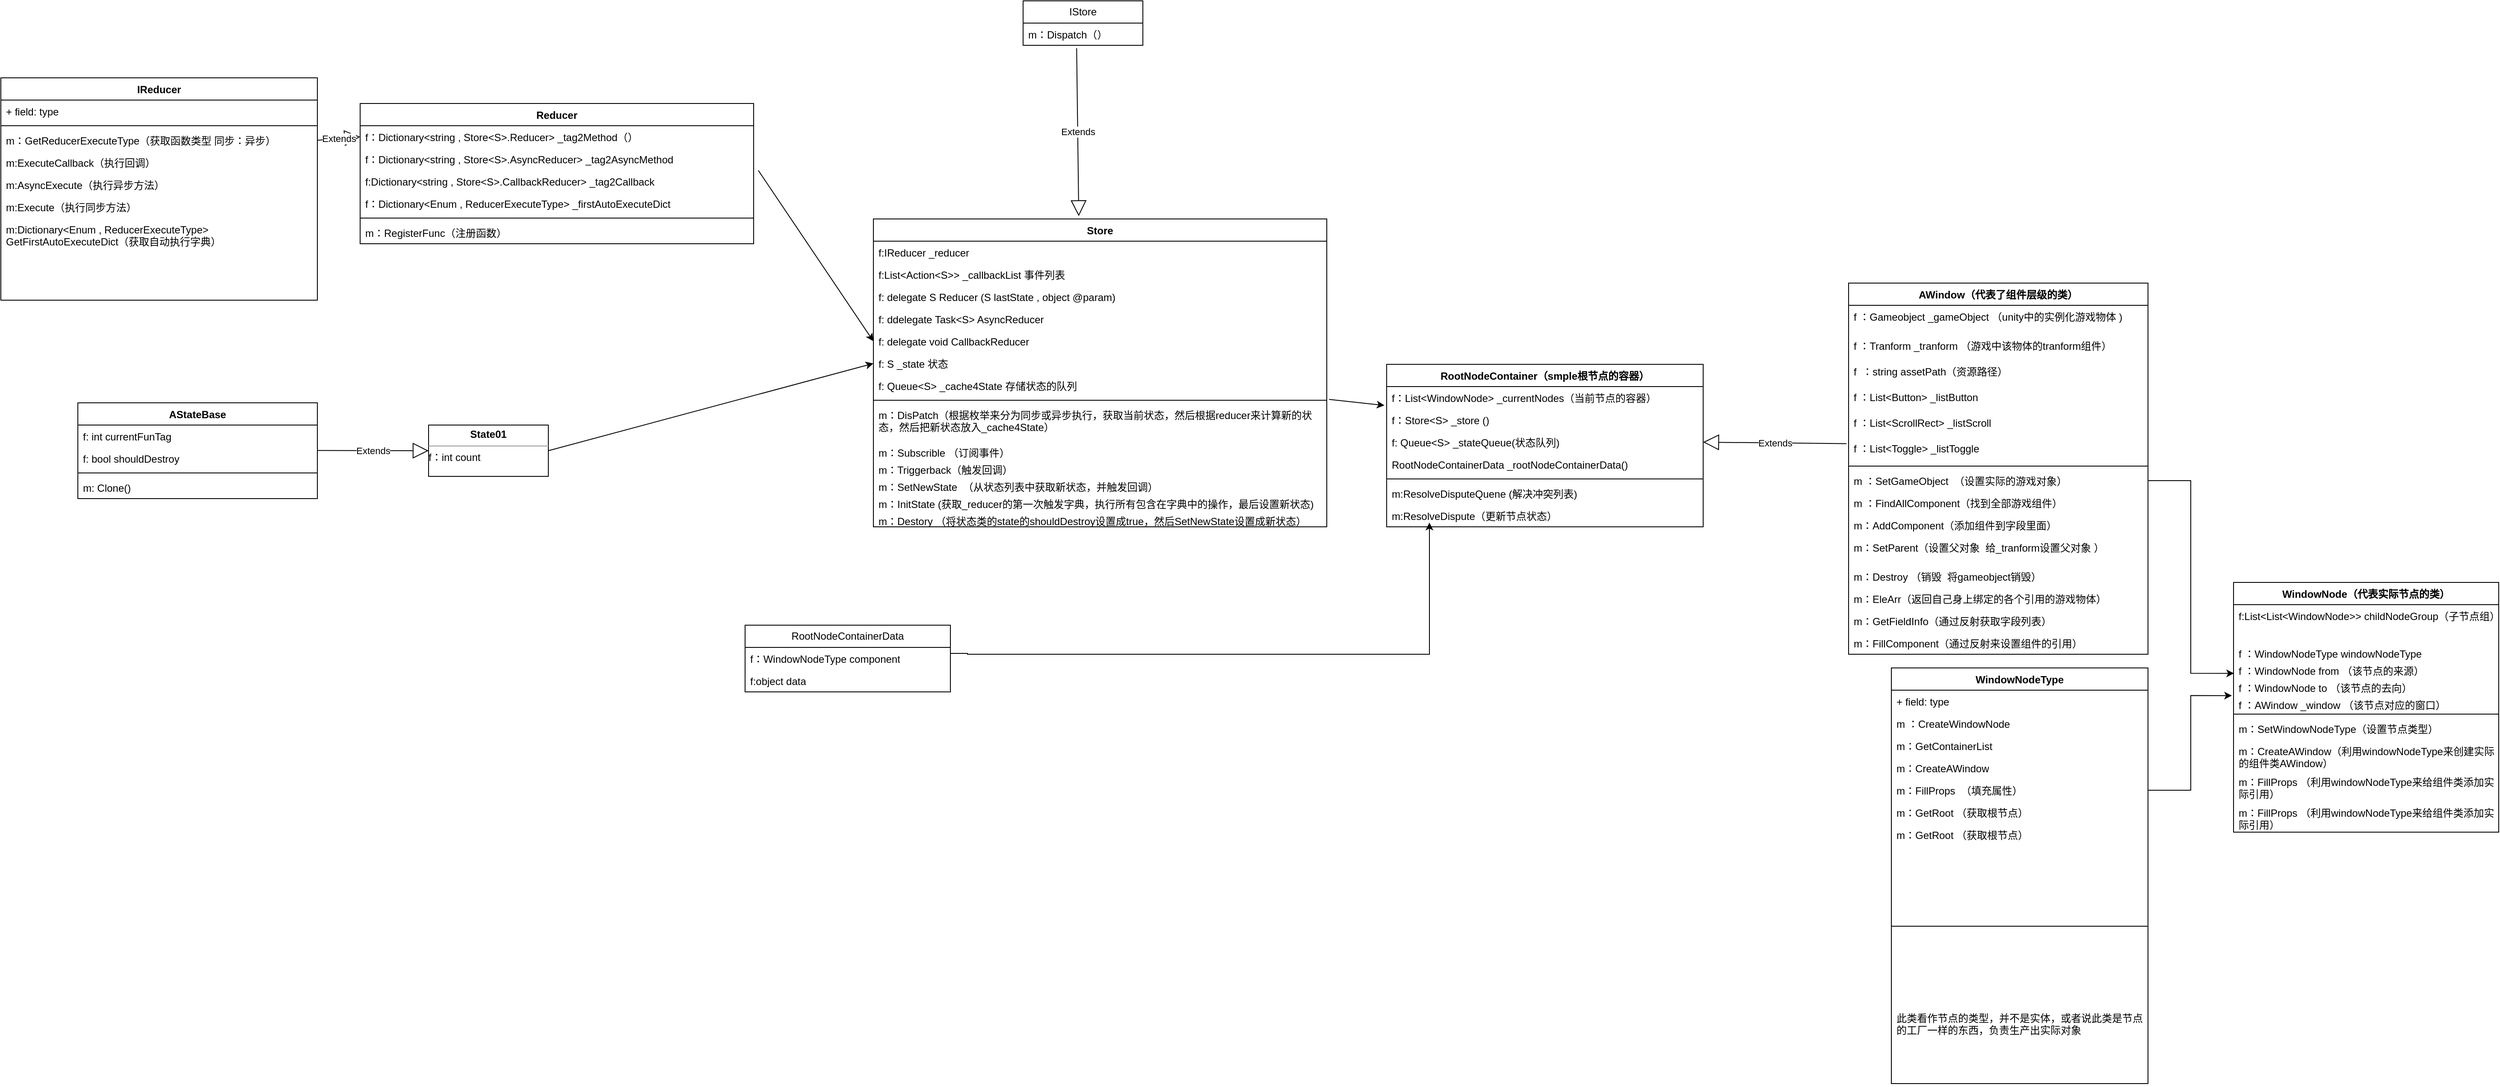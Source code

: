 <mxfile version="21.6.8" type="device">
  <diagram id="C5RBs43oDa-KdzZeNtuy" name="Page-1">
    <mxGraphModel dx="6141" dy="2760" grid="1" gridSize="10" guides="1" tooltips="1" connect="1" arrows="1" fold="1" page="1" pageScale="1" pageWidth="827" pageHeight="1169" math="0" shadow="0">
      <root>
        <mxCell id="WIyWlLk6GJQsqaUBKTNV-0" />
        <mxCell id="WIyWlLk6GJQsqaUBKTNV-1" parent="WIyWlLk6GJQsqaUBKTNV-0" />
        <mxCell id="ve1UvFn8xcsSlFiXggbr-10" value="WindowNodeType" style="swimlane;fontStyle=1;align=center;verticalAlign=top;childLayout=stackLayout;horizontal=1;startSize=26;horizontalStack=0;resizeParent=1;resizeParentMax=0;resizeLast=0;collapsible=1;marginBottom=0;whiteSpace=wrap;html=1;" parent="WIyWlLk6GJQsqaUBKTNV-1" vertex="1">
          <mxGeometry x="390" y="940" width="300" height="486" as="geometry" />
        </mxCell>
        <mxCell id="ve1UvFn8xcsSlFiXggbr-11" value="+ field: type" style="text;strokeColor=none;fillColor=none;align=left;verticalAlign=top;spacingLeft=4;spacingRight=4;overflow=hidden;rotatable=0;points=[[0,0.5],[1,0.5]];portConstraint=eastwest;whiteSpace=wrap;html=1;" parent="ve1UvFn8xcsSlFiXggbr-10" vertex="1">
          <mxGeometry y="26" width="300" height="26" as="geometry" />
        </mxCell>
        <mxCell id="ve1UvFn8xcsSlFiXggbr-13" value="m ：CreateWindowNode" style="text;strokeColor=none;fillColor=none;align=left;verticalAlign=top;spacingLeft=4;spacingRight=4;overflow=hidden;rotatable=0;points=[[0,0.5],[1,0.5]];portConstraint=eastwest;whiteSpace=wrap;html=1;" parent="ve1UvFn8xcsSlFiXggbr-10" vertex="1">
          <mxGeometry y="52" width="300" height="26" as="geometry" />
        </mxCell>
        <mxCell id="ve1UvFn8xcsSlFiXggbr-14" value="m：GetContainerList" style="text;strokeColor=none;fillColor=none;align=left;verticalAlign=top;spacingLeft=4;spacingRight=4;overflow=hidden;rotatable=0;points=[[0,0.5],[1,0.5]];portConstraint=eastwest;whiteSpace=wrap;html=1;" parent="ve1UvFn8xcsSlFiXggbr-10" vertex="1">
          <mxGeometry y="78" width="300" height="26" as="geometry" />
        </mxCell>
        <mxCell id="ve1UvFn8xcsSlFiXggbr-15" value="m：CreateAWindow" style="text;strokeColor=none;fillColor=none;align=left;verticalAlign=top;spacingLeft=4;spacingRight=4;overflow=hidden;rotatable=0;points=[[0,0.5],[1,0.5]];portConstraint=eastwest;whiteSpace=wrap;html=1;" parent="ve1UvFn8xcsSlFiXggbr-10" vertex="1">
          <mxGeometry y="104" width="300" height="26" as="geometry" />
        </mxCell>
        <mxCell id="ve1UvFn8xcsSlFiXggbr-16" value="m：FillProps&amp;nbsp; （填充属性）" style="text;strokeColor=none;fillColor=none;align=left;verticalAlign=top;spacingLeft=4;spacingRight=4;overflow=hidden;rotatable=0;points=[[0,0.5],[1,0.5]];portConstraint=eastwest;whiteSpace=wrap;html=1;" parent="ve1UvFn8xcsSlFiXggbr-10" vertex="1">
          <mxGeometry y="130" width="300" height="26" as="geometry" />
        </mxCell>
        <mxCell id="ve1UvFn8xcsSlFiXggbr-17" value="m：GetRoot （获取根节点）" style="text;strokeColor=none;fillColor=none;align=left;verticalAlign=top;spacingLeft=4;spacingRight=4;overflow=hidden;rotatable=0;points=[[0,0.5],[1,0.5]];portConstraint=eastwest;whiteSpace=wrap;html=1;" parent="ve1UvFn8xcsSlFiXggbr-10" vertex="1">
          <mxGeometry y="156" width="300" height="26" as="geometry" />
        </mxCell>
        <mxCell id="ve1UvFn8xcsSlFiXggbr-51" value="m：GetRoot （获取根节点）" style="text;strokeColor=none;fillColor=none;align=left;verticalAlign=top;spacingLeft=4;spacingRight=4;overflow=hidden;rotatable=0;points=[[0,0.5],[1,0.5]];portConstraint=eastwest;whiteSpace=wrap;html=1;" parent="ve1UvFn8xcsSlFiXggbr-10" vertex="1">
          <mxGeometry y="182" width="300" height="26" as="geometry" />
        </mxCell>
        <mxCell id="ve1UvFn8xcsSlFiXggbr-12" value="" style="line;strokeWidth=1;fillColor=none;align=left;verticalAlign=middle;spacingTop=-1;spacingLeft=3;spacingRight=3;rotatable=0;labelPosition=right;points=[];portConstraint=eastwest;strokeColor=inherit;" parent="ve1UvFn8xcsSlFiXggbr-10" vertex="1">
          <mxGeometry y="208" width="300" height="188" as="geometry" />
        </mxCell>
        <mxCell id="ve1UvFn8xcsSlFiXggbr-38" value="此类看作节点的类型，并不是实体，或者说此类是节点的工厂一样的东西，负责生产出实际对象" style="text;strokeColor=none;fillColor=none;align=left;verticalAlign=top;spacingLeft=4;spacingRight=4;overflow=hidden;rotatable=0;points=[[0,0.5],[1,0.5]];portConstraint=eastwest;whiteSpace=wrap;html=1;" parent="ve1UvFn8xcsSlFiXggbr-10" vertex="1">
          <mxGeometry y="396" width="300" height="90" as="geometry" />
        </mxCell>
        <mxCell id="ve1UvFn8xcsSlFiXggbr-18" value="AWindow（代表了组件层级的类）" style="swimlane;fontStyle=1;align=center;verticalAlign=top;childLayout=stackLayout;horizontal=1;startSize=26;horizontalStack=0;resizeParent=1;resizeParentMax=0;resizeLast=0;collapsible=1;marginBottom=0;whiteSpace=wrap;html=1;" parent="WIyWlLk6GJQsqaUBKTNV-1" vertex="1">
          <mxGeometry x="340" y="490" width="350" height="434" as="geometry" />
        </mxCell>
        <mxCell id="ve1UvFn8xcsSlFiXggbr-19" value="f ：Gameobject _gameObject （unity中的实例化游戏物体 )" style="text;strokeColor=none;fillColor=none;align=left;verticalAlign=top;spacingLeft=4;spacingRight=4;overflow=hidden;rotatable=0;points=[[0,0.5],[1,0.5]];portConstraint=eastwest;whiteSpace=wrap;html=1;" parent="ve1UvFn8xcsSlFiXggbr-18" vertex="1">
          <mxGeometry y="26" width="350" height="34" as="geometry" />
        </mxCell>
        <mxCell id="ve1UvFn8xcsSlFiXggbr-25" value="f ：Tranform _tranform （游戏中该物体的tranform组件）" style="text;strokeColor=none;fillColor=none;align=left;verticalAlign=top;spacingLeft=4;spacingRight=4;overflow=hidden;rotatable=0;points=[[0,0.5],[1,0.5]];portConstraint=eastwest;whiteSpace=wrap;html=1;" parent="ve1UvFn8xcsSlFiXggbr-18" vertex="1">
          <mxGeometry y="60" width="350" height="30" as="geometry" />
        </mxCell>
        <mxCell id="ve1UvFn8xcsSlFiXggbr-27" value="f&amp;nbsp; ：string assetPath（资源路径）" style="text;strokeColor=none;fillColor=none;align=left;verticalAlign=top;spacingLeft=4;spacingRight=4;overflow=hidden;rotatable=0;points=[[0,0.5],[1,0.5]];portConstraint=eastwest;whiteSpace=wrap;html=1;" parent="ve1UvFn8xcsSlFiXggbr-18" vertex="1">
          <mxGeometry y="90" width="350" height="30" as="geometry" />
        </mxCell>
        <mxCell id="ve1UvFn8xcsSlFiXggbr-26" value="f ：List&amp;lt;Button&amp;gt; _listButton&amp;nbsp;" style="text;strokeColor=none;fillColor=none;align=left;verticalAlign=top;spacingLeft=4;spacingRight=4;overflow=hidden;rotatable=0;points=[[0,0.5],[1,0.5]];portConstraint=eastwest;whiteSpace=wrap;html=1;" parent="ve1UvFn8xcsSlFiXggbr-18" vertex="1">
          <mxGeometry y="120" width="350" height="30" as="geometry" />
        </mxCell>
        <mxCell id="ve1UvFn8xcsSlFiXggbr-28" value="f ：List&amp;lt;ScrollRect&amp;gt; _listScroll" style="text;strokeColor=none;fillColor=none;align=left;verticalAlign=top;spacingLeft=4;spacingRight=4;overflow=hidden;rotatable=0;points=[[0,0.5],[1,0.5]];portConstraint=eastwest;whiteSpace=wrap;html=1;" parent="ve1UvFn8xcsSlFiXggbr-18" vertex="1">
          <mxGeometry y="150" width="350" height="30" as="geometry" />
        </mxCell>
        <mxCell id="ve1UvFn8xcsSlFiXggbr-29" value="f ：List&amp;lt;Toggle&amp;gt; _listToggle" style="text;strokeColor=none;fillColor=none;align=left;verticalAlign=top;spacingLeft=4;spacingRight=4;overflow=hidden;rotatable=0;points=[[0,0.5],[1,0.5]];portConstraint=eastwest;whiteSpace=wrap;html=1;" parent="ve1UvFn8xcsSlFiXggbr-18" vertex="1">
          <mxGeometry y="180" width="350" height="30" as="geometry" />
        </mxCell>
        <mxCell id="ve1UvFn8xcsSlFiXggbr-20" value="" style="line;strokeWidth=1;fillColor=none;align=left;verticalAlign=middle;spacingTop=-1;spacingLeft=3;spacingRight=3;rotatable=0;labelPosition=right;points=[];portConstraint=eastwest;strokeColor=inherit;" parent="ve1UvFn8xcsSlFiXggbr-18" vertex="1">
          <mxGeometry y="210" width="350" height="8" as="geometry" />
        </mxCell>
        <mxCell id="ve1UvFn8xcsSlFiXggbr-21" value="m ：SetGameObject&amp;nbsp; （设置实际的游戏对象）" style="text;strokeColor=none;fillColor=none;align=left;verticalAlign=top;spacingLeft=4;spacingRight=4;overflow=hidden;rotatable=0;points=[[0,0.5],[1,0.5]];portConstraint=eastwest;whiteSpace=wrap;html=1;" parent="ve1UvFn8xcsSlFiXggbr-18" vertex="1">
          <mxGeometry y="218" width="350" height="26" as="geometry" />
        </mxCell>
        <mxCell id="ve1UvFn8xcsSlFiXggbr-22" value="m ：FindAllComponent（找到全部游戏组件）" style="text;strokeColor=none;fillColor=none;align=left;verticalAlign=top;spacingLeft=4;spacingRight=4;overflow=hidden;rotatable=0;points=[[0,0.5],[1,0.5]];portConstraint=eastwest;whiteSpace=wrap;html=1;" parent="ve1UvFn8xcsSlFiXggbr-18" vertex="1">
          <mxGeometry y="244" width="350" height="26" as="geometry" />
        </mxCell>
        <mxCell id="ve1UvFn8xcsSlFiXggbr-23" value="m：AddComponent（添加组件到字段里面）" style="text;strokeColor=none;fillColor=none;align=left;verticalAlign=top;spacingLeft=4;spacingRight=4;overflow=hidden;rotatable=0;points=[[0,0.5],[1,0.5]];portConstraint=eastwest;whiteSpace=wrap;html=1;" parent="ve1UvFn8xcsSlFiXggbr-18" vertex="1">
          <mxGeometry y="270" width="350" height="26" as="geometry" />
        </mxCell>
        <mxCell id="ve1UvFn8xcsSlFiXggbr-24" value="m：SetParent（设置父对象&amp;nbsp; 给_tranform设置父对象 ）" style="text;strokeColor=none;fillColor=none;align=left;verticalAlign=top;spacingLeft=4;spacingRight=4;overflow=hidden;rotatable=0;points=[[0,0.5],[1,0.5]];portConstraint=eastwest;whiteSpace=wrap;html=1;" parent="ve1UvFn8xcsSlFiXggbr-18" vertex="1">
          <mxGeometry y="296" width="350" height="34" as="geometry" />
        </mxCell>
        <mxCell id="ve1UvFn8xcsSlFiXggbr-32" value="m：Destroy （销毁&amp;nbsp; 将gameobject销毁）" style="text;strokeColor=none;fillColor=none;align=left;verticalAlign=top;spacingLeft=4;spacingRight=4;overflow=hidden;rotatable=0;points=[[0,0.5],[1,0.5]];portConstraint=eastwest;whiteSpace=wrap;html=1;" parent="ve1UvFn8xcsSlFiXggbr-18" vertex="1">
          <mxGeometry y="330" width="350" height="26" as="geometry" />
        </mxCell>
        <mxCell id="ve1UvFn8xcsSlFiXggbr-35" value="m：EleArr（返回自己身上绑定的各个引用的游戏物体）" style="text;strokeColor=none;fillColor=none;align=left;verticalAlign=top;spacingLeft=4;spacingRight=4;overflow=hidden;rotatable=0;points=[[0,0.5],[1,0.5]];portConstraint=eastwest;whiteSpace=wrap;html=1;" parent="ve1UvFn8xcsSlFiXggbr-18" vertex="1">
          <mxGeometry y="356" width="350" height="26" as="geometry" />
        </mxCell>
        <mxCell id="ve1UvFn8xcsSlFiXggbr-37" value="m：GetFieldInfo（通过反射获取字段列表）" style="text;strokeColor=none;fillColor=none;align=left;verticalAlign=top;spacingLeft=4;spacingRight=4;overflow=hidden;rotatable=0;points=[[0,0.5],[1,0.5]];portConstraint=eastwest;whiteSpace=wrap;html=1;" parent="ve1UvFn8xcsSlFiXggbr-18" vertex="1">
          <mxGeometry y="382" width="350" height="26" as="geometry" />
        </mxCell>
        <mxCell id="ve1UvFn8xcsSlFiXggbr-36" value="m：FillComponent（通过反射来设置组件的引用）" style="text;strokeColor=none;fillColor=none;align=left;verticalAlign=top;spacingLeft=4;spacingRight=4;overflow=hidden;rotatable=0;points=[[0,0.5],[1,0.5]];portConstraint=eastwest;whiteSpace=wrap;html=1;" parent="ve1UvFn8xcsSlFiXggbr-18" vertex="1">
          <mxGeometry y="408" width="350" height="26" as="geometry" />
        </mxCell>
        <mxCell id="ve1UvFn8xcsSlFiXggbr-39" value="WindowNode（代表实际节点的类）" style="swimlane;fontStyle=1;align=center;verticalAlign=top;childLayout=stackLayout;horizontal=1;startSize=26;horizontalStack=0;resizeParent=1;resizeParentMax=0;resizeLast=0;collapsible=1;marginBottom=0;whiteSpace=wrap;html=1;" parent="WIyWlLk6GJQsqaUBKTNV-1" vertex="1">
          <mxGeometry x="790" y="840" width="310" height="292" as="geometry" />
        </mxCell>
        <mxCell id="ve1UvFn8xcsSlFiXggbr-40" value="f:List&amp;lt;List&amp;lt;WindowNode&amp;gt;&amp;gt; childNodeGroup（子节点组）" style="text;strokeColor=none;fillColor=none;align=left;verticalAlign=top;spacingLeft=4;spacingRight=4;overflow=hidden;rotatable=0;points=[[0,0.5],[1,0.5]];portConstraint=eastwest;whiteSpace=wrap;html=1;" parent="ve1UvFn8xcsSlFiXggbr-39" vertex="1">
          <mxGeometry y="26" width="310" height="44" as="geometry" />
        </mxCell>
        <mxCell id="ve1UvFn8xcsSlFiXggbr-43" value="f ：WindowNodeType&amp;nbsp;windowNodeType" style="text;strokeColor=none;fillColor=none;align=left;verticalAlign=top;spacingLeft=4;spacingRight=4;overflow=hidden;rotatable=0;points=[[0,0.5],[1,0.5]];portConstraint=eastwest;whiteSpace=wrap;html=1;" parent="ve1UvFn8xcsSlFiXggbr-39" vertex="1">
          <mxGeometry y="70" width="310" height="20" as="geometry" />
        </mxCell>
        <mxCell id="ve1UvFn8xcsSlFiXggbr-44" value="f ：WindowNode from （该节点的来源）&amp;nbsp;" style="text;strokeColor=none;fillColor=none;align=left;verticalAlign=top;spacingLeft=4;spacingRight=4;overflow=hidden;rotatable=0;points=[[0,0.5],[1,0.5]];portConstraint=eastwest;whiteSpace=wrap;html=1;" parent="ve1UvFn8xcsSlFiXggbr-39" vertex="1">
          <mxGeometry y="90" width="310" height="20" as="geometry" />
        </mxCell>
        <mxCell id="ve1UvFn8xcsSlFiXggbr-45" value="f ：WindowNode to （该节点的去向）&amp;nbsp;" style="text;strokeColor=none;fillColor=none;align=left;verticalAlign=top;spacingLeft=4;spacingRight=4;overflow=hidden;rotatable=0;points=[[0,0.5],[1,0.5]];portConstraint=eastwest;whiteSpace=wrap;html=1;" parent="ve1UvFn8xcsSlFiXggbr-39" vertex="1">
          <mxGeometry y="110" width="310" height="20" as="geometry" />
        </mxCell>
        <mxCell id="ve1UvFn8xcsSlFiXggbr-46" value="f ：AWindow _window （该节点对应的窗口）" style="text;strokeColor=none;fillColor=none;align=left;verticalAlign=top;spacingLeft=4;spacingRight=4;overflow=hidden;rotatable=0;points=[[0,0.5],[1,0.5]];portConstraint=eastwest;whiteSpace=wrap;html=1;" parent="ve1UvFn8xcsSlFiXggbr-39" vertex="1">
          <mxGeometry y="130" width="310" height="20" as="geometry" />
        </mxCell>
        <mxCell id="ve1UvFn8xcsSlFiXggbr-41" value="" style="line;strokeWidth=1;fillColor=none;align=left;verticalAlign=middle;spacingTop=-1;spacingLeft=3;spacingRight=3;rotatable=0;labelPosition=right;points=[];portConstraint=eastwest;strokeColor=inherit;" parent="ve1UvFn8xcsSlFiXggbr-39" vertex="1">
          <mxGeometry y="150" width="310" height="8" as="geometry" />
        </mxCell>
        <mxCell id="ve1UvFn8xcsSlFiXggbr-42" value="m：SetWindowNodeType（设置节点类型）" style="text;strokeColor=none;fillColor=none;align=left;verticalAlign=top;spacingLeft=4;spacingRight=4;overflow=hidden;rotatable=0;points=[[0,0.5],[1,0.5]];portConstraint=eastwest;whiteSpace=wrap;html=1;" parent="ve1UvFn8xcsSlFiXggbr-39" vertex="1">
          <mxGeometry y="158" width="310" height="26" as="geometry" />
        </mxCell>
        <mxCell id="ve1UvFn8xcsSlFiXggbr-54" value="m：CreateAWindow（利用windowNodeType来创建实际的组件类AWindow）" style="text;strokeColor=none;fillColor=none;align=left;verticalAlign=top;spacingLeft=4;spacingRight=4;overflow=hidden;rotatable=0;points=[[0,0.5],[1,0.5]];portConstraint=eastwest;whiteSpace=wrap;html=1;" parent="ve1UvFn8xcsSlFiXggbr-39" vertex="1">
          <mxGeometry y="184" width="310" height="36" as="geometry" />
        </mxCell>
        <mxCell id="ve1UvFn8xcsSlFiXggbr-55" value="m：FillProps （利用windowNodeType来给组件类添加实际引用）" style="text;strokeColor=none;fillColor=none;align=left;verticalAlign=top;spacingLeft=4;spacingRight=4;overflow=hidden;rotatable=0;points=[[0,0.5],[1,0.5]];portConstraint=eastwest;whiteSpace=wrap;html=1;" parent="ve1UvFn8xcsSlFiXggbr-39" vertex="1">
          <mxGeometry y="220" width="310" height="36" as="geometry" />
        </mxCell>
        <mxCell id="ve1UvFn8xcsSlFiXggbr-56" value="m：FillProps （利用windowNodeType来给组件类添加实际引用）" style="text;strokeColor=none;fillColor=none;align=left;verticalAlign=top;spacingLeft=4;spacingRight=4;overflow=hidden;rotatable=0;points=[[0,0.5],[1,0.5]];portConstraint=eastwest;whiteSpace=wrap;html=1;" parent="ve1UvFn8xcsSlFiXggbr-39" vertex="1">
          <mxGeometry y="256" width="310" height="36" as="geometry" />
        </mxCell>
        <mxCell id="ve1UvFn8xcsSlFiXggbr-48" style="edgeStyle=orthogonalEdgeStyle;rounded=0;orthogonalLoop=1;jettySize=auto;html=1;entryX=0.002;entryY=-0.183;entryDx=0;entryDy=0;entryPerimeter=0;" parent="WIyWlLk6GJQsqaUBKTNV-1" source="ve1UvFn8xcsSlFiXggbr-21" target="ve1UvFn8xcsSlFiXggbr-45" edge="1">
          <mxGeometry relative="1" as="geometry" />
        </mxCell>
        <mxCell id="ve1UvFn8xcsSlFiXggbr-53" style="edgeStyle=orthogonalEdgeStyle;rounded=0;orthogonalLoop=1;jettySize=auto;html=1;exitX=1;exitY=0.5;exitDx=0;exitDy=0;entryX=-0.006;entryY=1.117;entryDx=0;entryDy=0;entryPerimeter=0;" parent="WIyWlLk6GJQsqaUBKTNV-1" source="ve1UvFn8xcsSlFiXggbr-16" target="ve1UvFn8xcsSlFiXggbr-45" edge="1">
          <mxGeometry relative="1" as="geometry" />
        </mxCell>
        <mxCell id="4ULcb9RmXD7_H7DqA3IH-0" value="RootNodeContainer（smple根节点的容器）" style="swimlane;fontStyle=1;align=center;verticalAlign=top;childLayout=stackLayout;horizontal=1;startSize=26;horizontalStack=0;resizeParent=1;resizeParentMax=0;resizeLast=0;collapsible=1;marginBottom=0;whiteSpace=wrap;html=1;" parent="WIyWlLk6GJQsqaUBKTNV-1" vertex="1">
          <mxGeometry x="-200" y="585" width="370" height="190" as="geometry" />
        </mxCell>
        <mxCell id="4ULcb9RmXD7_H7DqA3IH-1" value="f：List&amp;lt;WindowNode&amp;gt; _currentNodes（当前节点的容器）" style="text;strokeColor=none;fillColor=none;align=left;verticalAlign=top;spacingLeft=4;spacingRight=4;overflow=hidden;rotatable=0;points=[[0,0.5],[1,0.5]];portConstraint=eastwest;whiteSpace=wrap;html=1;" parent="4ULcb9RmXD7_H7DqA3IH-0" vertex="1">
          <mxGeometry y="26" width="370" height="26" as="geometry" />
        </mxCell>
        <mxCell id="4ULcb9RmXD7_H7DqA3IH-6" value="f：Store&amp;lt;S&amp;gt; _store ()" style="text;strokeColor=none;fillColor=none;align=left;verticalAlign=top;spacingLeft=4;spacingRight=4;overflow=hidden;rotatable=0;points=[[0,0.5],[1,0.5]];portConstraint=eastwest;whiteSpace=wrap;html=1;" parent="4ULcb9RmXD7_H7DqA3IH-0" vertex="1">
          <mxGeometry y="52" width="370" height="26" as="geometry" />
        </mxCell>
        <mxCell id="4ULcb9RmXD7_H7DqA3IH-7" value="f: Queue&amp;lt;S&amp;gt; _stateQueue(状态队列)" style="text;strokeColor=none;fillColor=none;align=left;verticalAlign=top;spacingLeft=4;spacingRight=4;overflow=hidden;rotatable=0;points=[[0,0.5],[1,0.5]];portConstraint=eastwest;whiteSpace=wrap;html=1;" parent="4ULcb9RmXD7_H7DqA3IH-0" vertex="1">
          <mxGeometry y="78" width="370" height="26" as="geometry" />
        </mxCell>
        <mxCell id="4ULcb9RmXD7_H7DqA3IH-8" value="RootNodeContainerData _rootNodeContainerData()" style="text;strokeColor=none;fillColor=none;align=left;verticalAlign=top;spacingLeft=4;spacingRight=4;overflow=hidden;rotatable=0;points=[[0,0.5],[1,0.5]];portConstraint=eastwest;whiteSpace=wrap;html=1;" parent="4ULcb9RmXD7_H7DqA3IH-0" vertex="1">
          <mxGeometry y="104" width="370" height="26" as="geometry" />
        </mxCell>
        <mxCell id="4ULcb9RmXD7_H7DqA3IH-2" value="" style="line;strokeWidth=1;fillColor=none;align=left;verticalAlign=middle;spacingTop=-1;spacingLeft=3;spacingRight=3;rotatable=0;labelPosition=right;points=[];portConstraint=eastwest;strokeColor=inherit;" parent="4ULcb9RmXD7_H7DqA3IH-0" vertex="1">
          <mxGeometry y="130" width="370" height="8" as="geometry" />
        </mxCell>
        <mxCell id="4ULcb9RmXD7_H7DqA3IH-3" value="m:ResolveDisputeQuene (解决冲突列表)" style="text;strokeColor=none;fillColor=none;align=left;verticalAlign=top;spacingLeft=4;spacingRight=4;overflow=hidden;rotatable=0;points=[[0,0.5],[1,0.5]];portConstraint=eastwest;whiteSpace=wrap;html=1;" parent="4ULcb9RmXD7_H7DqA3IH-0" vertex="1">
          <mxGeometry y="138" width="370" height="26" as="geometry" />
        </mxCell>
        <mxCell id="4ULcb9RmXD7_H7DqA3IH-9" value="m:ResolveDispute（更新节点状态）" style="text;strokeColor=none;fillColor=none;align=left;verticalAlign=top;spacingLeft=4;spacingRight=4;overflow=hidden;rotatable=0;points=[[0,0.5],[1,0.5]];portConstraint=eastwest;whiteSpace=wrap;html=1;" parent="4ULcb9RmXD7_H7DqA3IH-0" vertex="1">
          <mxGeometry y="164" width="370" height="26" as="geometry" />
        </mxCell>
        <mxCell id="4ULcb9RmXD7_H7DqA3IH-10" value="RootNodeContainerData" style="swimlane;fontStyle=0;childLayout=stackLayout;horizontal=1;startSize=26;fillColor=none;horizontalStack=0;resizeParent=1;resizeParentMax=0;resizeLast=0;collapsible=1;marginBottom=0;whiteSpace=wrap;html=1;" parent="WIyWlLk6GJQsqaUBKTNV-1" vertex="1">
          <mxGeometry x="-950" y="890" width="240" height="78" as="geometry" />
        </mxCell>
        <mxCell id="4ULcb9RmXD7_H7DqA3IH-11" value="f：WindowNodeType component" style="text;strokeColor=none;fillColor=none;align=left;verticalAlign=top;spacingLeft=4;spacingRight=4;overflow=hidden;rotatable=0;points=[[0,0.5],[1,0.5]];portConstraint=eastwest;whiteSpace=wrap;html=1;" parent="4ULcb9RmXD7_H7DqA3IH-10" vertex="1">
          <mxGeometry y="26" width="240" height="26" as="geometry" />
        </mxCell>
        <mxCell id="4ULcb9RmXD7_H7DqA3IH-12" value="f:object data" style="text;strokeColor=none;fillColor=none;align=left;verticalAlign=top;spacingLeft=4;spacingRight=4;overflow=hidden;rotatable=0;points=[[0,0.5],[1,0.5]];portConstraint=eastwest;whiteSpace=wrap;html=1;" parent="4ULcb9RmXD7_H7DqA3IH-10" vertex="1">
          <mxGeometry y="52" width="240" height="26" as="geometry" />
        </mxCell>
        <mxCell id="4ULcb9RmXD7_H7DqA3IH-17" value="IReducer" style="swimlane;fontStyle=1;align=center;verticalAlign=top;childLayout=stackLayout;horizontal=1;startSize=26;horizontalStack=0;resizeParent=1;resizeParentMax=0;resizeLast=0;collapsible=1;marginBottom=0;whiteSpace=wrap;html=1;" parent="WIyWlLk6GJQsqaUBKTNV-1" vertex="1">
          <mxGeometry x="-1820" y="250" width="370" height="260" as="geometry" />
        </mxCell>
        <mxCell id="4ULcb9RmXD7_H7DqA3IH-18" value="+ field: type" style="text;strokeColor=none;fillColor=none;align=left;verticalAlign=top;spacingLeft=4;spacingRight=4;overflow=hidden;rotatable=0;points=[[0,0.5],[1,0.5]];portConstraint=eastwest;whiteSpace=wrap;html=1;" parent="4ULcb9RmXD7_H7DqA3IH-17" vertex="1">
          <mxGeometry y="26" width="370" height="26" as="geometry" />
        </mxCell>
        <mxCell id="4ULcb9RmXD7_H7DqA3IH-19" value="" style="line;strokeWidth=1;fillColor=none;align=left;verticalAlign=middle;spacingTop=-1;spacingLeft=3;spacingRight=3;rotatable=0;labelPosition=right;points=[];portConstraint=eastwest;strokeColor=inherit;" parent="4ULcb9RmXD7_H7DqA3IH-17" vertex="1">
          <mxGeometry y="52" width="370" height="8" as="geometry" />
        </mxCell>
        <mxCell id="4ULcb9RmXD7_H7DqA3IH-20" value="m：GetReducerExecuteType（获取函数类型 同步：异步）" style="text;strokeColor=none;fillColor=none;align=left;verticalAlign=top;spacingLeft=4;spacingRight=4;overflow=hidden;rotatable=0;points=[[0,0.5],[1,0.5]];portConstraint=eastwest;whiteSpace=wrap;html=1;" parent="4ULcb9RmXD7_H7DqA3IH-17" vertex="1">
          <mxGeometry y="60" width="370" height="26" as="geometry" />
        </mxCell>
        <mxCell id="4ULcb9RmXD7_H7DqA3IH-22" value="m:ExecuteCallback（执行回调）" style="text;strokeColor=none;fillColor=none;align=left;verticalAlign=top;spacingLeft=4;spacingRight=4;overflow=hidden;rotatable=0;points=[[0,0.5],[1,0.5]];portConstraint=eastwest;whiteSpace=wrap;html=1;" parent="4ULcb9RmXD7_H7DqA3IH-17" vertex="1">
          <mxGeometry y="86" width="370" height="26" as="geometry" />
        </mxCell>
        <mxCell id="4ULcb9RmXD7_H7DqA3IH-21" value="m:AsyncExecute（执行异步方法）" style="text;strokeColor=none;fillColor=none;align=left;verticalAlign=top;spacingLeft=4;spacingRight=4;overflow=hidden;rotatable=0;points=[[0,0.5],[1,0.5]];portConstraint=eastwest;whiteSpace=wrap;html=1;" parent="4ULcb9RmXD7_H7DqA3IH-17" vertex="1">
          <mxGeometry y="112" width="370" height="26" as="geometry" />
        </mxCell>
        <mxCell id="4ULcb9RmXD7_H7DqA3IH-23" value="m:Execute（执行同步方法）" style="text;strokeColor=none;fillColor=none;align=left;verticalAlign=top;spacingLeft=4;spacingRight=4;overflow=hidden;rotatable=0;points=[[0,0.5],[1,0.5]];portConstraint=eastwest;whiteSpace=wrap;html=1;" parent="4ULcb9RmXD7_H7DqA3IH-17" vertex="1">
          <mxGeometry y="138" width="370" height="26" as="geometry" />
        </mxCell>
        <mxCell id="4ULcb9RmXD7_H7DqA3IH-24" value="m:Dictionary&amp;lt;Enum , ReducerExecuteType&amp;gt; GetFirstAutoExecuteDict（获取自动执行字典）" style="text;strokeColor=none;fillColor=none;align=left;verticalAlign=top;spacingLeft=4;spacingRight=4;overflow=hidden;rotatable=0;points=[[0,0.5],[1,0.5]];portConstraint=eastwest;whiteSpace=wrap;html=1;" parent="4ULcb9RmXD7_H7DqA3IH-17" vertex="1">
          <mxGeometry y="164" width="370" height="96" as="geometry" />
        </mxCell>
        <mxCell id="4ULcb9RmXD7_H7DqA3IH-25" value="Reducer" style="swimlane;fontStyle=1;align=center;verticalAlign=top;childLayout=stackLayout;horizontal=1;startSize=26;horizontalStack=0;resizeParent=1;resizeParentMax=0;resizeLast=0;collapsible=1;marginBottom=0;whiteSpace=wrap;html=1;" parent="WIyWlLk6GJQsqaUBKTNV-1" vertex="1">
          <mxGeometry x="-1400" y="280" width="460" height="164" as="geometry" />
        </mxCell>
        <mxCell id="4ULcb9RmXD7_H7DqA3IH-26" value="f：Dictionary&amp;lt;string , Store&amp;lt;S&amp;gt;.Reducer&amp;gt; _tag2Method（）" style="text;strokeColor=none;fillColor=none;align=left;verticalAlign=top;spacingLeft=4;spacingRight=4;overflow=hidden;rotatable=0;points=[[0,0.5],[1,0.5]];portConstraint=eastwest;whiteSpace=wrap;html=1;" parent="4ULcb9RmXD7_H7DqA3IH-25" vertex="1">
          <mxGeometry y="26" width="460" height="26" as="geometry" />
        </mxCell>
        <mxCell id="4ULcb9RmXD7_H7DqA3IH-31" value="f：Dictionary&amp;lt;string , Store&amp;lt;S&amp;gt;.AsyncReducer&amp;gt; _tag2AsyncMethod&amp;nbsp;" style="text;strokeColor=none;fillColor=none;align=left;verticalAlign=top;spacingLeft=4;spacingRight=4;overflow=hidden;rotatable=0;points=[[0,0.5],[1,0.5]];portConstraint=eastwest;whiteSpace=wrap;html=1;" parent="4ULcb9RmXD7_H7DqA3IH-25" vertex="1">
          <mxGeometry y="52" width="460" height="26" as="geometry" />
        </mxCell>
        <mxCell id="4ULcb9RmXD7_H7DqA3IH-30" value="f:Dictionary&amp;lt;string , Store&amp;lt;S&amp;gt;.CallbackReducer&amp;gt; _tag2Callback&amp;nbsp;" style="text;strokeColor=none;fillColor=none;align=left;verticalAlign=top;spacingLeft=4;spacingRight=4;overflow=hidden;rotatable=0;points=[[0,0.5],[1,0.5]];portConstraint=eastwest;whiteSpace=wrap;html=1;" parent="4ULcb9RmXD7_H7DqA3IH-25" vertex="1">
          <mxGeometry y="78" width="460" height="26" as="geometry" />
        </mxCell>
        <mxCell id="4ULcb9RmXD7_H7DqA3IH-32" value="f：Dictionary&amp;lt;Enum , ReducerExecuteType&amp;gt; _firstAutoExecuteDict" style="text;strokeColor=none;fillColor=none;align=left;verticalAlign=top;spacingLeft=4;spacingRight=4;overflow=hidden;rotatable=0;points=[[0,0.5],[1,0.5]];portConstraint=eastwest;whiteSpace=wrap;html=1;" parent="4ULcb9RmXD7_H7DqA3IH-25" vertex="1">
          <mxGeometry y="104" width="460" height="26" as="geometry" />
        </mxCell>
        <mxCell id="4ULcb9RmXD7_H7DqA3IH-27" value="" style="line;strokeWidth=1;fillColor=none;align=left;verticalAlign=middle;spacingTop=-1;spacingLeft=3;spacingRight=3;rotatable=0;labelPosition=right;points=[];portConstraint=eastwest;strokeColor=inherit;" parent="4ULcb9RmXD7_H7DqA3IH-25" vertex="1">
          <mxGeometry y="130" width="460" height="8" as="geometry" />
        </mxCell>
        <mxCell id="4ULcb9RmXD7_H7DqA3IH-28" value="m：RegisterFunc（注册函数）" style="text;strokeColor=none;fillColor=none;align=left;verticalAlign=top;spacingLeft=4;spacingRight=4;overflow=hidden;rotatable=0;points=[[0,0.5],[1,0.5]];portConstraint=eastwest;whiteSpace=wrap;html=1;" parent="4ULcb9RmXD7_H7DqA3IH-25" vertex="1">
          <mxGeometry y="138" width="460" height="26" as="geometry" />
        </mxCell>
        <mxCell id="4ULcb9RmXD7_H7DqA3IH-29" value="Extends" style="endArrow=block;endSize=16;endFill=0;html=1;rounded=0;entryX=0;entryY=0.5;entryDx=0;entryDy=0;exitX=1;exitY=0.5;exitDx=0;exitDy=0;" parent="WIyWlLk6GJQsqaUBKTNV-1" target="4ULcb9RmXD7_H7DqA3IH-26" edge="1" source="4ULcb9RmXD7_H7DqA3IH-20">
          <mxGeometry width="160" relative="1" as="geometry">
            <mxPoint x="-750" y="460" as="sourcePoint" />
            <mxPoint x="-590" y="460" as="targetPoint" />
            <Array as="points" />
          </mxGeometry>
        </mxCell>
        <mxCell id="4ULcb9RmXD7_H7DqA3IH-16" style="edgeStyle=orthogonalEdgeStyle;rounded=0;orthogonalLoop=1;jettySize=auto;html=1;exitX=1;exitY=0.5;exitDx=0;exitDy=0;" parent="WIyWlLk6GJQsqaUBKTNV-1" edge="1">
          <mxGeometry relative="1" as="geometry">
            <mxPoint x="-150" y="770" as="targetPoint" />
            <Array as="points">
              <mxPoint x="-690" y="923" />
              <mxPoint x="-150" y="924" />
              <mxPoint x="-150" y="780" />
            </Array>
            <mxPoint x="-710" y="922.95" as="sourcePoint" />
          </mxGeometry>
        </mxCell>
        <mxCell id="aNd48e-fd_fbqG_4wxti-0" value="IStore" style="swimlane;fontStyle=0;childLayout=stackLayout;horizontal=1;startSize=26;fillColor=none;horizontalStack=0;resizeParent=1;resizeParentMax=0;resizeLast=0;collapsible=1;marginBottom=0;whiteSpace=wrap;html=1;" vertex="1" parent="WIyWlLk6GJQsqaUBKTNV-1">
          <mxGeometry x="-625" y="160" width="140" height="52" as="geometry" />
        </mxCell>
        <mxCell id="aNd48e-fd_fbqG_4wxti-3" value="m：Dispatch（）" style="text;strokeColor=none;fillColor=none;align=left;verticalAlign=top;spacingLeft=4;spacingRight=4;overflow=hidden;rotatable=0;points=[[0,0.5],[1,0.5]];portConstraint=eastwest;whiteSpace=wrap;html=1;" vertex="1" parent="aNd48e-fd_fbqG_4wxti-0">
          <mxGeometry y="26" width="140" height="26" as="geometry" />
        </mxCell>
        <mxCell id="aNd48e-fd_fbqG_4wxti-6" value="Store" style="swimlane;fontStyle=1;align=center;verticalAlign=top;childLayout=stackLayout;horizontal=1;startSize=26;horizontalStack=0;resizeParent=1;resizeParentMax=0;resizeLast=0;collapsible=1;marginBottom=0;whiteSpace=wrap;html=1;" vertex="1" parent="WIyWlLk6GJQsqaUBKTNV-1">
          <mxGeometry x="-800" y="415" width="530" height="360" as="geometry" />
        </mxCell>
        <mxCell id="aNd48e-fd_fbqG_4wxti-7" value="f:IReducer _reducer" style="text;strokeColor=none;fillColor=none;align=left;verticalAlign=top;spacingLeft=4;spacingRight=4;overflow=hidden;rotatable=0;points=[[0,0.5],[1,0.5]];portConstraint=eastwest;whiteSpace=wrap;html=1;" vertex="1" parent="aNd48e-fd_fbqG_4wxti-6">
          <mxGeometry y="26" width="530" height="26" as="geometry" />
        </mxCell>
        <mxCell id="aNd48e-fd_fbqG_4wxti-11" value="f:List&amp;lt;Action&amp;lt;S&amp;gt;&amp;gt; _callbackList 事件列表" style="text;strokeColor=none;fillColor=none;align=left;verticalAlign=top;spacingLeft=4;spacingRight=4;overflow=hidden;rotatable=0;points=[[0,0.5],[1,0.5]];portConstraint=eastwest;whiteSpace=wrap;html=1;" vertex="1" parent="aNd48e-fd_fbqG_4wxti-6">
          <mxGeometry y="52" width="530" height="26" as="geometry" />
        </mxCell>
        <mxCell id="aNd48e-fd_fbqG_4wxti-12" value="f:&amp;nbsp;delegate S Reducer (S lastState , object @param)&amp;nbsp;" style="text;strokeColor=none;fillColor=none;align=left;verticalAlign=top;spacingLeft=4;spacingRight=4;overflow=hidden;rotatable=0;points=[[0,0.5],[1,0.5]];portConstraint=eastwest;whiteSpace=wrap;html=1;" vertex="1" parent="aNd48e-fd_fbqG_4wxti-6">
          <mxGeometry y="78" width="530" height="26" as="geometry" />
        </mxCell>
        <mxCell id="aNd48e-fd_fbqG_4wxti-13" value="f:&amp;nbsp;ddelegate Task&amp;lt;S&amp;gt; AsyncReducer" style="text;strokeColor=none;fillColor=none;align=left;verticalAlign=top;spacingLeft=4;spacingRight=4;overflow=hidden;rotatable=0;points=[[0,0.5],[1,0.5]];portConstraint=eastwest;whiteSpace=wrap;html=1;" vertex="1" parent="aNd48e-fd_fbqG_4wxti-6">
          <mxGeometry y="104" width="530" height="26" as="geometry" />
        </mxCell>
        <mxCell id="aNd48e-fd_fbqG_4wxti-14" value="f:&amp;nbsp;delegate void CallbackReducer" style="text;strokeColor=none;fillColor=none;align=left;verticalAlign=top;spacingLeft=4;spacingRight=4;overflow=hidden;rotatable=0;points=[[0,0.5],[1,0.5]];portConstraint=eastwest;whiteSpace=wrap;html=1;" vertex="1" parent="aNd48e-fd_fbqG_4wxti-6">
          <mxGeometry y="130" width="530" height="26" as="geometry" />
        </mxCell>
        <mxCell id="aNd48e-fd_fbqG_4wxti-15" value="f: S _state 状态" style="text;strokeColor=none;fillColor=none;align=left;verticalAlign=top;spacingLeft=4;spacingRight=4;overflow=hidden;rotatable=0;points=[[0,0.5],[1,0.5]];portConstraint=eastwest;whiteSpace=wrap;html=1;" vertex="1" parent="aNd48e-fd_fbqG_4wxti-6">
          <mxGeometry y="156" width="530" height="26" as="geometry" />
        </mxCell>
        <mxCell id="aNd48e-fd_fbqG_4wxti-16" value="f:&amp;nbsp;Queue&amp;lt;S&amp;gt; _cache4State 存储状态的队列" style="text;strokeColor=none;fillColor=none;align=left;verticalAlign=top;spacingLeft=4;spacingRight=4;overflow=hidden;rotatable=0;points=[[0,0.5],[1,0.5]];portConstraint=eastwest;whiteSpace=wrap;html=1;" vertex="1" parent="aNd48e-fd_fbqG_4wxti-6">
          <mxGeometry y="182" width="530" height="26" as="geometry" />
        </mxCell>
        <mxCell id="aNd48e-fd_fbqG_4wxti-8" value="" style="line;strokeWidth=1;fillColor=none;align=left;verticalAlign=middle;spacingTop=-1;spacingLeft=3;spacingRight=3;rotatable=0;labelPosition=right;points=[];portConstraint=eastwest;strokeColor=inherit;" vertex="1" parent="aNd48e-fd_fbqG_4wxti-6">
          <mxGeometry y="208" width="530" height="8" as="geometry" />
        </mxCell>
        <mxCell id="aNd48e-fd_fbqG_4wxti-9" value="m：DisPatch（根据枚举来分为同步或异步执行，获取当前状态，然后根据reducer来计算新的状态，然后把新状态放入_cache4State）" style="text;strokeColor=none;fillColor=none;align=left;verticalAlign=top;spacingLeft=4;spacingRight=4;overflow=hidden;rotatable=0;points=[[0,0.5],[1,0.5]];portConstraint=eastwest;whiteSpace=wrap;html=1;" vertex="1" parent="aNd48e-fd_fbqG_4wxti-6">
          <mxGeometry y="216" width="530" height="44" as="geometry" />
        </mxCell>
        <mxCell id="aNd48e-fd_fbqG_4wxti-17" value="m：Subscrible （订阅事件）" style="text;strokeColor=none;fillColor=none;align=left;verticalAlign=top;spacingLeft=4;spacingRight=4;overflow=hidden;rotatable=0;points=[[0,0.5],[1,0.5]];portConstraint=eastwest;whiteSpace=wrap;html=1;" vertex="1" parent="aNd48e-fd_fbqG_4wxti-6">
          <mxGeometry y="260" width="530" height="20" as="geometry" />
        </mxCell>
        <mxCell id="aNd48e-fd_fbqG_4wxti-18" value="m：Triggerback（触发回调）" style="text;strokeColor=none;fillColor=none;align=left;verticalAlign=top;spacingLeft=4;spacingRight=4;overflow=hidden;rotatable=0;points=[[0,0.5],[1,0.5]];portConstraint=eastwest;whiteSpace=wrap;html=1;" vertex="1" parent="aNd48e-fd_fbqG_4wxti-6">
          <mxGeometry y="280" width="530" height="20" as="geometry" />
        </mxCell>
        <mxCell id="aNd48e-fd_fbqG_4wxti-19" value="m：SetNewState&amp;nbsp; （从状态列表中获取新状态，并触发回调）" style="text;strokeColor=none;fillColor=none;align=left;verticalAlign=top;spacingLeft=4;spacingRight=4;overflow=hidden;rotatable=0;points=[[0,0.5],[1,0.5]];portConstraint=eastwest;whiteSpace=wrap;html=1;" vertex="1" parent="aNd48e-fd_fbqG_4wxti-6">
          <mxGeometry y="300" width="530" height="20" as="geometry" />
        </mxCell>
        <mxCell id="aNd48e-fd_fbqG_4wxti-20" value="m：InitState (获取_reducer的第一次触发字典，执行所有包含在字典中的操作，最后设置新状态)&amp;nbsp;" style="text;strokeColor=none;fillColor=none;align=left;verticalAlign=top;spacingLeft=4;spacingRight=4;overflow=hidden;rotatable=0;points=[[0,0.5],[1,0.5]];portConstraint=eastwest;whiteSpace=wrap;html=1;" vertex="1" parent="aNd48e-fd_fbqG_4wxti-6">
          <mxGeometry y="320" width="530" height="20" as="geometry" />
        </mxCell>
        <mxCell id="aNd48e-fd_fbqG_4wxti-21" value="m：Destory （将状态类的state的shouldDestroy设置成true，然后SetNewState设置成新状态）" style="text;strokeColor=none;fillColor=none;align=left;verticalAlign=top;spacingLeft=4;spacingRight=4;overflow=hidden;rotatable=0;points=[[0,0.5],[1,0.5]];portConstraint=eastwest;whiteSpace=wrap;html=1;" vertex="1" parent="aNd48e-fd_fbqG_4wxti-6">
          <mxGeometry y="340" width="530" height="20" as="geometry" />
        </mxCell>
        <mxCell id="aNd48e-fd_fbqG_4wxti-26" value="AStateBase" style="swimlane;fontStyle=1;align=center;verticalAlign=top;childLayout=stackLayout;horizontal=1;startSize=26;horizontalStack=0;resizeParent=1;resizeParentMax=0;resizeLast=0;collapsible=1;marginBottom=0;whiteSpace=wrap;html=1;" vertex="1" parent="WIyWlLk6GJQsqaUBKTNV-1">
          <mxGeometry x="-1730" y="630" width="280" height="112" as="geometry" />
        </mxCell>
        <mxCell id="aNd48e-fd_fbqG_4wxti-27" value="f: int&amp;nbsp;currentFunTag" style="text;strokeColor=none;fillColor=none;align=left;verticalAlign=top;spacingLeft=4;spacingRight=4;overflow=hidden;rotatable=0;points=[[0,0.5],[1,0.5]];portConstraint=eastwest;whiteSpace=wrap;html=1;" vertex="1" parent="aNd48e-fd_fbqG_4wxti-26">
          <mxGeometry y="26" width="280" height="26" as="geometry" />
        </mxCell>
        <mxCell id="aNd48e-fd_fbqG_4wxti-30" value="f:&amp;nbsp;bool shouldDestroy" style="text;strokeColor=none;fillColor=none;align=left;verticalAlign=top;spacingLeft=4;spacingRight=4;overflow=hidden;rotatable=0;points=[[0,0.5],[1,0.5]];portConstraint=eastwest;whiteSpace=wrap;html=1;" vertex="1" parent="aNd48e-fd_fbqG_4wxti-26">
          <mxGeometry y="52" width="280" height="26" as="geometry" />
        </mxCell>
        <mxCell id="aNd48e-fd_fbqG_4wxti-28" value="" style="line;strokeWidth=1;fillColor=none;align=left;verticalAlign=middle;spacingTop=-1;spacingLeft=3;spacingRight=3;rotatable=0;labelPosition=right;points=[];portConstraint=eastwest;strokeColor=inherit;" vertex="1" parent="aNd48e-fd_fbqG_4wxti-26">
          <mxGeometry y="78" width="280" height="8" as="geometry" />
        </mxCell>
        <mxCell id="aNd48e-fd_fbqG_4wxti-29" value="m:&amp;nbsp;Clone()&amp;nbsp;" style="text;strokeColor=none;fillColor=none;align=left;verticalAlign=top;spacingLeft=4;spacingRight=4;overflow=hidden;rotatable=0;points=[[0,0.5],[1,0.5]];portConstraint=eastwest;whiteSpace=wrap;html=1;" vertex="1" parent="aNd48e-fd_fbqG_4wxti-26">
          <mxGeometry y="86" width="280" height="26" as="geometry" />
        </mxCell>
        <mxCell id="aNd48e-fd_fbqG_4wxti-32" value="&lt;p style=&quot;margin:0px;margin-top:4px;text-align:center;&quot;&gt;&lt;b&gt;State01&lt;/b&gt;&lt;/p&gt;&lt;hr size=&quot;1&quot;&gt;&lt;div style=&quot;height:2px;&quot;&gt;f：int count&lt;/div&gt;" style="verticalAlign=top;align=left;overflow=fill;fontSize=12;fontFamily=Helvetica;html=1;whiteSpace=wrap;" vertex="1" parent="WIyWlLk6GJQsqaUBKTNV-1">
          <mxGeometry x="-1320" y="656" width="140" height="60" as="geometry" />
        </mxCell>
        <mxCell id="aNd48e-fd_fbqG_4wxti-35" value="Extends" style="endArrow=block;endSize=16;endFill=0;html=1;rounded=0;" edge="1" parent="WIyWlLk6GJQsqaUBKTNV-1">
          <mxGeometry width="160" relative="1" as="geometry">
            <mxPoint x="-1450" y="685.77" as="sourcePoint" />
            <mxPoint x="-1320" y="686" as="targetPoint" />
          </mxGeometry>
        </mxCell>
        <mxCell id="aNd48e-fd_fbqG_4wxti-37" value="" style="endArrow=classic;html=1;rounded=0;exitX=1;exitY=0.5;exitDx=0;exitDy=0;entryX=0;entryY=0.5;entryDx=0;entryDy=0;" edge="1" parent="WIyWlLk6GJQsqaUBKTNV-1" source="aNd48e-fd_fbqG_4wxti-32" target="aNd48e-fd_fbqG_4wxti-15">
          <mxGeometry width="50" height="50" relative="1" as="geometry">
            <mxPoint x="-900" y="640" as="sourcePoint" />
            <mxPoint x="-850" y="590" as="targetPoint" />
          </mxGeometry>
        </mxCell>
        <mxCell id="aNd48e-fd_fbqG_4wxti-38" value="" style="endArrow=classic;html=1;rounded=0;exitX=1.012;exitY=0.013;exitDx=0;exitDy=0;exitPerimeter=0;entryX=0;entryY=0.5;entryDx=0;entryDy=0;" edge="1" parent="WIyWlLk6GJQsqaUBKTNV-1" source="4ULcb9RmXD7_H7DqA3IH-30" target="aNd48e-fd_fbqG_4wxti-14">
          <mxGeometry width="50" height="50" relative="1" as="geometry">
            <mxPoint x="-900" y="640" as="sourcePoint" />
            <mxPoint x="-850" y="590" as="targetPoint" />
          </mxGeometry>
        </mxCell>
        <mxCell id="aNd48e-fd_fbqG_4wxti-39" value="" style="endArrow=classic;html=1;rounded=0;exitX=1.005;exitY=1.115;exitDx=0;exitDy=0;entryX=-0.007;entryY=0.848;entryDx=0;entryDy=0;exitPerimeter=0;entryPerimeter=0;" edge="1" parent="WIyWlLk6GJQsqaUBKTNV-1" source="aNd48e-fd_fbqG_4wxti-16" target="4ULcb9RmXD7_H7DqA3IH-1">
          <mxGeometry width="50" height="50" relative="1" as="geometry">
            <mxPoint x="-230" y="650" as="sourcePoint" />
            <mxPoint x="-180" y="600" as="targetPoint" />
          </mxGeometry>
        </mxCell>
        <mxCell id="aNd48e-fd_fbqG_4wxti-40" value="Extends" style="endArrow=block;endSize=16;endFill=0;html=1;rounded=0;exitX=0.447;exitY=1.131;exitDx=0;exitDy=0;exitPerimeter=0;entryX=0.453;entryY=-0.009;entryDx=0;entryDy=0;entryPerimeter=0;" edge="1" parent="WIyWlLk6GJQsqaUBKTNV-1" source="aNd48e-fd_fbqG_4wxti-3" target="aNd48e-fd_fbqG_4wxti-6">
          <mxGeometry width="160" relative="1" as="geometry">
            <mxPoint x="-620" y="480" as="sourcePoint" />
            <mxPoint x="-460" y="480" as="targetPoint" />
          </mxGeometry>
        </mxCell>
        <mxCell id="aNd48e-fd_fbqG_4wxti-41" value="Extends" style="endArrow=block;endSize=16;endFill=0;html=1;rounded=0;entryX=1;entryY=0.5;entryDx=0;entryDy=0;exitX=-0.007;exitY=0.259;exitDx=0;exitDy=0;exitPerimeter=0;" edge="1" parent="WIyWlLk6GJQsqaUBKTNV-1" source="ve1UvFn8xcsSlFiXggbr-29" target="4ULcb9RmXD7_H7DqA3IH-7">
          <mxGeometry width="160" relative="1" as="geometry">
            <mxPoint x="210" y="780" as="sourcePoint" />
            <mxPoint x="370" y="780" as="targetPoint" />
          </mxGeometry>
        </mxCell>
      </root>
    </mxGraphModel>
  </diagram>
</mxfile>
